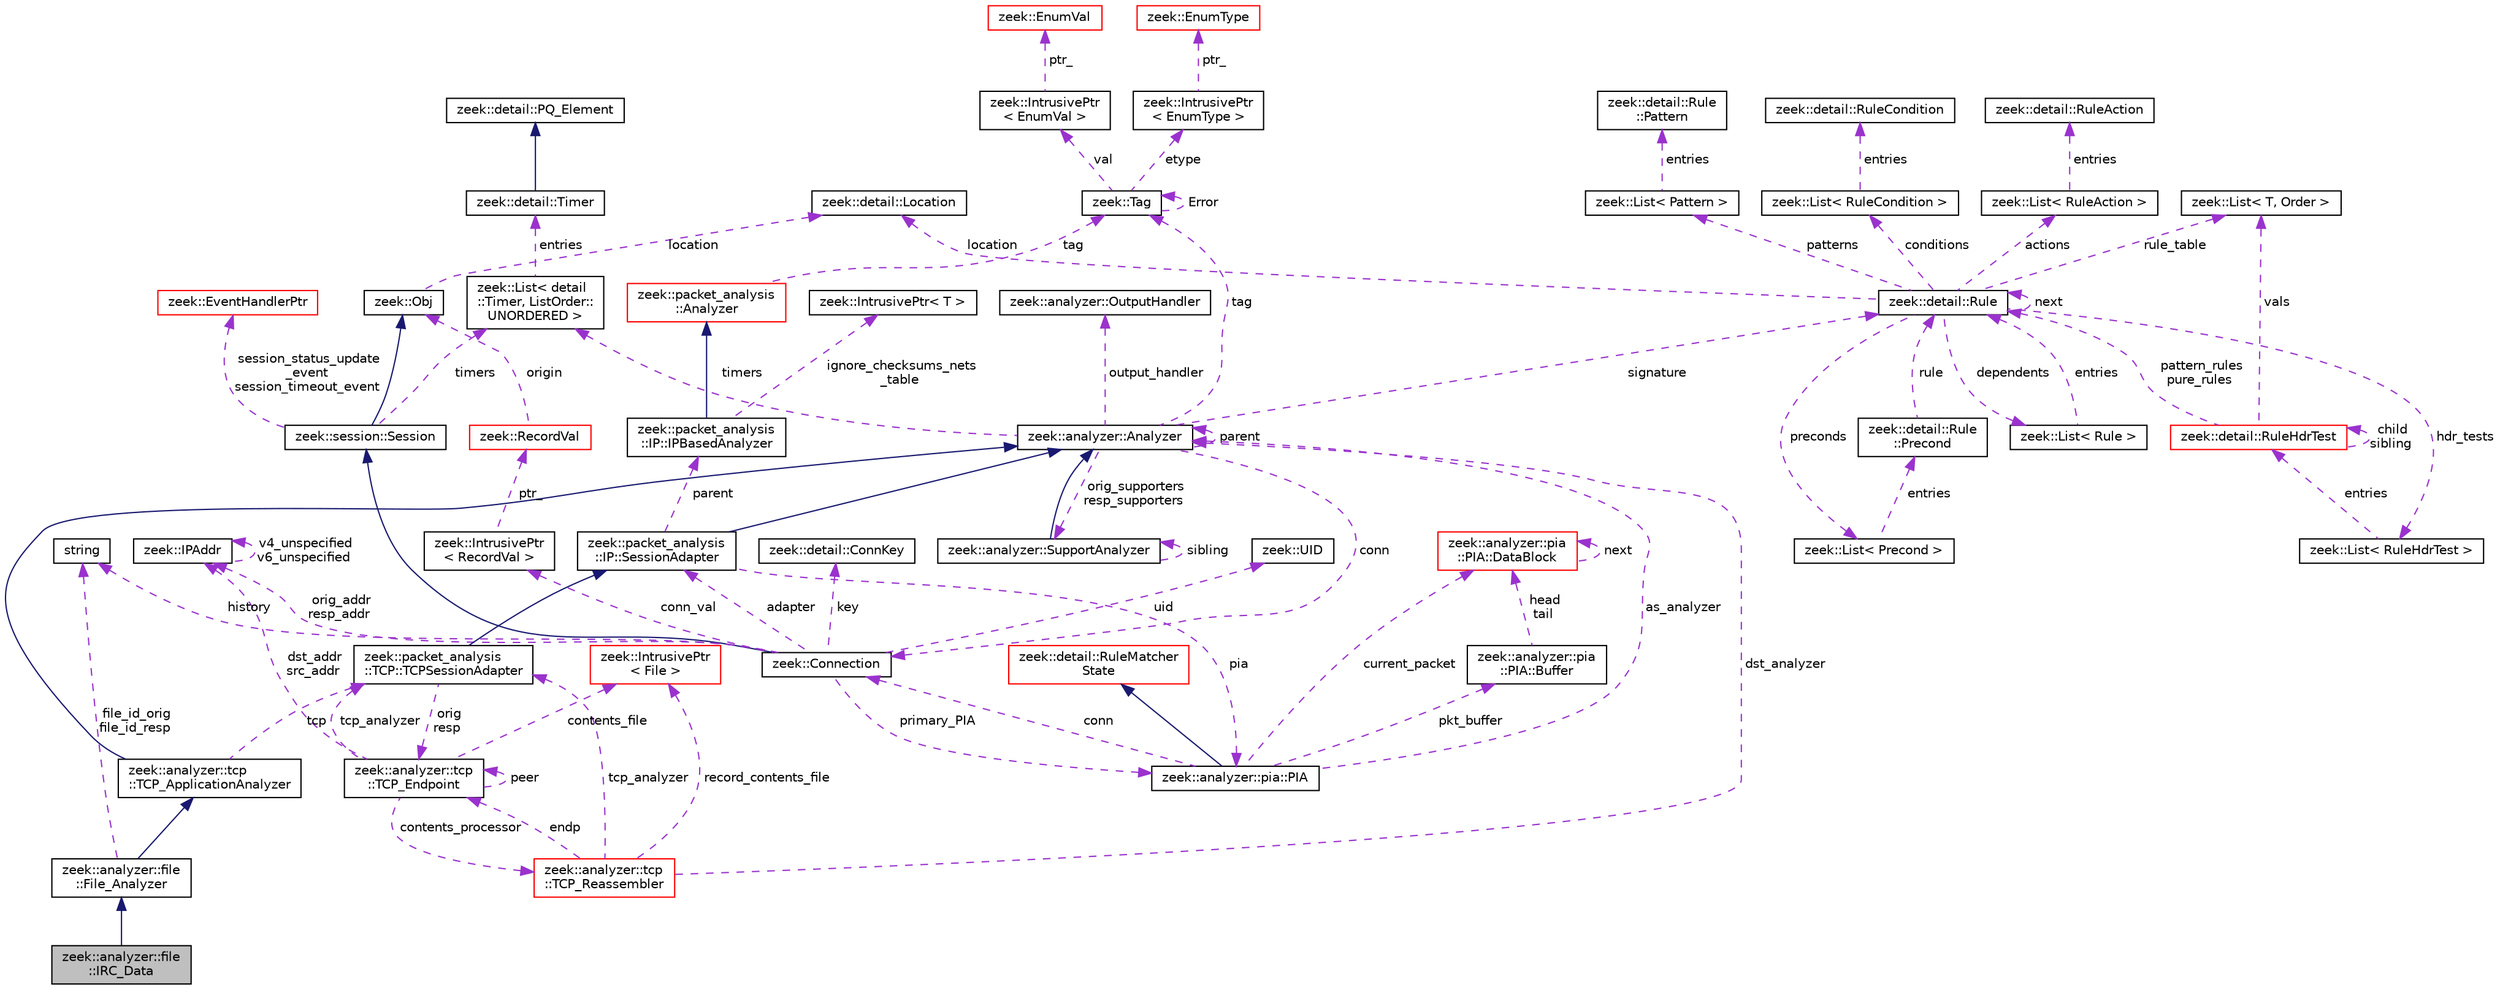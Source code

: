 digraph "zeek::analyzer::file::IRC_Data"
{
 // LATEX_PDF_SIZE
  edge [fontname="Helvetica",fontsize="10",labelfontname="Helvetica",labelfontsize="10"];
  node [fontname="Helvetica",fontsize="10",shape=record];
  Node1 [label="zeek::analyzer::file\l::IRC_Data",height=0.2,width=0.4,color="black", fillcolor="grey75", style="filled", fontcolor="black",tooltip=" "];
  Node2 -> Node1 [dir="back",color="midnightblue",fontsize="10",style="solid",fontname="Helvetica"];
  Node2 [label="zeek::analyzer::file\l::File_Analyzer",height=0.2,width=0.4,color="black", fillcolor="white", style="filled",URL="$dd/da2/classzeek_1_1analyzer_1_1file_1_1File__Analyzer.html",tooltip=" "];
  Node3 -> Node2 [dir="back",color="midnightblue",fontsize="10",style="solid",fontname="Helvetica"];
  Node3 [label="zeek::analyzer::tcp\l::TCP_ApplicationAnalyzer",height=0.2,width=0.4,color="black", fillcolor="white", style="filled",URL="$df/d72/classzeek_1_1analyzer_1_1tcp_1_1TCP__ApplicationAnalyzer.html",tooltip=" "];
  Node4 -> Node3 [dir="back",color="midnightblue",fontsize="10",style="solid",fontname="Helvetica"];
  Node4 [label="zeek::analyzer::Analyzer",height=0.2,width=0.4,color="black", fillcolor="white", style="filled",URL="$d0/d4f/classzeek_1_1analyzer_1_1Analyzer.html",tooltip=" "];
  Node5 -> Node4 [dir="back",color="darkorchid3",fontsize="10",style="dashed",label=" tag" ,fontname="Helvetica"];
  Node5 [label="zeek::Tag",height=0.2,width=0.4,color="black", fillcolor="white", style="filled",URL="$d3/dd0/classzeek_1_1Tag.html",tooltip=" "];
  Node5 -> Node5 [dir="back",color="darkorchid3",fontsize="10",style="dashed",label=" Error" ,fontname="Helvetica"];
  Node6 -> Node5 [dir="back",color="darkorchid3",fontsize="10",style="dashed",label=" val" ,fontname="Helvetica"];
  Node6 [label="zeek::IntrusivePtr\l\< EnumVal \>",height=0.2,width=0.4,color="black", fillcolor="white", style="filled",URL="$d6/dba/classzeek_1_1IntrusivePtr.html",tooltip=" "];
  Node7 -> Node6 [dir="back",color="darkorchid3",fontsize="10",style="dashed",label=" ptr_" ,fontname="Helvetica"];
  Node7 [label="zeek::EnumVal",height=0.2,width=0.4,color="red", fillcolor="white", style="filled",URL="$dc/da0/classzeek_1_1EnumVal.html",tooltip=" "];
  Node16 -> Node5 [dir="back",color="darkorchid3",fontsize="10",style="dashed",label=" etype" ,fontname="Helvetica"];
  Node16 [label="zeek::IntrusivePtr\l\< EnumType \>",height=0.2,width=0.4,color="black", fillcolor="white", style="filled",URL="$d6/dba/classzeek_1_1IntrusivePtr.html",tooltip=" "];
  Node17 -> Node16 [dir="back",color="darkorchid3",fontsize="10",style="dashed",label=" ptr_" ,fontname="Helvetica"];
  Node17 [label="zeek::EnumType",height=0.2,width=0.4,color="red", fillcolor="white", style="filled",URL="$d4/d24/classzeek_1_1EnumType.html",tooltip=" "];
  Node18 -> Node4 [dir="back",color="darkorchid3",fontsize="10",style="dashed",label=" conn" ,fontname="Helvetica"];
  Node18 [label="zeek::Connection",height=0.2,width=0.4,color="black", fillcolor="white", style="filled",URL="$d0/d12/classzeek_1_1Connection.html",tooltip=" "];
  Node19 -> Node18 [dir="back",color="midnightblue",fontsize="10",style="solid",fontname="Helvetica"];
  Node19 [label="zeek::session::Session",height=0.2,width=0.4,color="black", fillcolor="white", style="filled",URL="$d0/dce/classzeek_1_1session_1_1Session.html",tooltip=" "];
  Node10 -> Node19 [dir="back",color="midnightblue",fontsize="10",style="solid",fontname="Helvetica"];
  Node10 [label="zeek::Obj",height=0.2,width=0.4,color="black", fillcolor="white", style="filled",URL="$dd/df1/classzeek_1_1Obj.html",tooltip=" "];
  Node11 -> Node10 [dir="back",color="darkorchid3",fontsize="10",style="dashed",label=" location" ,fontname="Helvetica"];
  Node11 [label="zeek::detail::Location",height=0.2,width=0.4,color="black", fillcolor="white", style="filled",URL="$d5/d1d/classzeek_1_1detail_1_1Location.html",tooltip=" "];
  Node20 -> Node19 [dir="back",color="darkorchid3",fontsize="10",style="dashed",label=" timers" ,fontname="Helvetica"];
  Node20 [label="zeek::List\< detail\l::Timer, ListOrder::\lUNORDERED \>",height=0.2,width=0.4,color="black", fillcolor="white", style="filled",URL="$d2/d8d/classzeek_1_1List.html",tooltip=" "];
  Node21 -> Node20 [dir="back",color="darkorchid3",fontsize="10",style="dashed",label=" entries" ,fontname="Helvetica"];
  Node21 [label="zeek::detail::Timer",height=0.2,width=0.4,color="black", fillcolor="white", style="filled",URL="$d1/da2/classzeek_1_1detail_1_1Timer.html",tooltip=" "];
  Node22 -> Node21 [dir="back",color="midnightblue",fontsize="10",style="solid",fontname="Helvetica"];
  Node22 [label="zeek::detail::PQ_Element",height=0.2,width=0.4,color="black", fillcolor="white", style="filled",URL="$df/d3d/classzeek_1_1detail_1_1PQ__Element.html",tooltip=" "];
  Node23 -> Node19 [dir="back",color="darkorchid3",fontsize="10",style="dashed",label=" session_status_update\l_event\nsession_timeout_event" ,fontname="Helvetica"];
  Node23 [label="zeek::EventHandlerPtr",height=0.2,width=0.4,color="red", fillcolor="white", style="filled",URL="$d7/dc7/classzeek_1_1EventHandlerPtr.html",tooltip=" "];
  Node35 -> Node18 [dir="back",color="darkorchid3",fontsize="10",style="dashed",label=" orig_addr\nresp_addr" ,fontname="Helvetica"];
  Node35 [label="zeek::IPAddr",height=0.2,width=0.4,color="black", fillcolor="white", style="filled",URL="$df/de6/classzeek_1_1IPAddr.html",tooltip=" "];
  Node35 -> Node35 [dir="back",color="darkorchid3",fontsize="10",style="dashed",label=" v4_unspecified\nv6_unspecified" ,fontname="Helvetica"];
  Node36 -> Node18 [dir="back",color="darkorchid3",fontsize="10",style="dashed",label=" conn_val" ,fontname="Helvetica"];
  Node36 [label="zeek::IntrusivePtr\l\< RecordVal \>",height=0.2,width=0.4,color="black", fillcolor="white", style="filled",URL="$d6/dba/classzeek_1_1IntrusivePtr.html",tooltip=" "];
  Node37 -> Node36 [dir="back",color="darkorchid3",fontsize="10",style="dashed",label=" ptr_" ,fontname="Helvetica"];
  Node37 [label="zeek::RecordVal",height=0.2,width=0.4,color="red", fillcolor="white", style="filled",URL="$d7/d7e/classzeek_1_1RecordVal.html",tooltip=" "];
  Node10 -> Node37 [dir="back",color="darkorchid3",fontsize="10",style="dashed",label=" origin" ,fontname="Helvetica"];
  Node39 -> Node18 [dir="back",color="darkorchid3",fontsize="10",style="dashed",label=" key" ,fontname="Helvetica"];
  Node39 [label="zeek::detail::ConnKey",height=0.2,width=0.4,color="black", fillcolor="white", style="filled",URL="$d6/dfc/classzeek_1_1detail_1_1ConnKey.html",tooltip=" "];
  Node15 -> Node18 [dir="back",color="darkorchid3",fontsize="10",style="dashed",label=" history" ,fontname="Helvetica"];
  Node15 [label="string",height=0.2,width=0.4,color="black", fillcolor="white", style="filled",tooltip=" "];
  Node40 -> Node18 [dir="back",color="darkorchid3",fontsize="10",style="dashed",label=" adapter" ,fontname="Helvetica"];
  Node40 [label="zeek::packet_analysis\l::IP::SessionAdapter",height=0.2,width=0.4,color="black", fillcolor="white", style="filled",URL="$d3/db4/classzeek_1_1packet__analysis_1_1IP_1_1SessionAdapter.html",tooltip=" "];
  Node4 -> Node40 [dir="back",color="midnightblue",fontsize="10",style="solid",fontname="Helvetica"];
  Node41 -> Node40 [dir="back",color="darkorchid3",fontsize="10",style="dashed",label=" parent" ,fontname="Helvetica"];
  Node41 [label="zeek::packet_analysis\l::IP::IPBasedAnalyzer",height=0.2,width=0.4,color="black", fillcolor="white", style="filled",URL="$df/d05/classzeek_1_1packet__analysis_1_1IP_1_1IPBasedAnalyzer.html",tooltip=" "];
  Node42 -> Node41 [dir="back",color="midnightblue",fontsize="10",style="solid",fontname="Helvetica"];
  Node42 [label="zeek::packet_analysis\l::Analyzer",height=0.2,width=0.4,color="red", fillcolor="white", style="filled",URL="$d0/db5/classzeek_1_1packet__analysis_1_1Analyzer.html",tooltip=" "];
  Node5 -> Node42 [dir="back",color="darkorchid3",fontsize="10",style="dashed",label=" tag" ,fontname="Helvetica"];
  Node12 -> Node41 [dir="back",color="darkorchid3",fontsize="10",style="dashed",label=" ignore_checksums_nets\l_table" ,fontname="Helvetica"];
  Node12 [label="zeek::IntrusivePtr\< T \>",height=0.2,width=0.4,color="black", fillcolor="white", style="filled",URL="$d6/dba/classzeek_1_1IntrusivePtr.html",tooltip=" "];
  Node44 -> Node40 [dir="back",color="darkorchid3",fontsize="10",style="dashed",label=" pia" ,fontname="Helvetica"];
  Node44 [label="zeek::analyzer::pia::PIA",height=0.2,width=0.4,color="black", fillcolor="white", style="filled",URL="$dc/d39/classzeek_1_1analyzer_1_1pia_1_1PIA.html",tooltip=" "];
  Node45 -> Node44 [dir="back",color="midnightblue",fontsize="10",style="solid",fontname="Helvetica"];
  Node45 [label="zeek::detail::RuleMatcher\lState",height=0.2,width=0.4,color="red", fillcolor="white", style="filled",URL="$d2/d5d/classzeek_1_1detail_1_1RuleMatcherState.html",tooltip=" "];
  Node77 -> Node44 [dir="back",color="darkorchid3",fontsize="10",style="dashed",label=" pkt_buffer" ,fontname="Helvetica"];
  Node77 [label="zeek::analyzer::pia\l::PIA::Buffer",height=0.2,width=0.4,color="black", fillcolor="white", style="filled",URL="$dc/d06/structzeek_1_1analyzer_1_1pia_1_1PIA_1_1Buffer.html",tooltip=" "];
  Node78 -> Node77 [dir="back",color="darkorchid3",fontsize="10",style="dashed",label=" head\ntail" ,fontname="Helvetica"];
  Node78 [label="zeek::analyzer::pia\l::PIA::DataBlock",height=0.2,width=0.4,color="red", fillcolor="white", style="filled",URL="$dc/d39/classzeek_1_1analyzer_1_1pia_1_1PIA.html#dd/df9/structzeek_1_1analyzer_1_1pia_1_1PIA_1_1DataBlock",tooltip=" "];
  Node78 -> Node78 [dir="back",color="darkorchid3",fontsize="10",style="dashed",label=" next" ,fontname="Helvetica"];
  Node4 -> Node44 [dir="back",color="darkorchid3",fontsize="10",style="dashed",label=" as_analyzer" ,fontname="Helvetica"];
  Node18 -> Node44 [dir="back",color="darkorchid3",fontsize="10",style="dashed",label=" conn" ,fontname="Helvetica"];
  Node78 -> Node44 [dir="back",color="darkorchid3",fontsize="10",style="dashed",label=" current_packet" ,fontname="Helvetica"];
  Node44 -> Node18 [dir="back",color="darkorchid3",fontsize="10",style="dashed",label=" primary_PIA" ,fontname="Helvetica"];
  Node82 -> Node18 [dir="back",color="darkorchid3",fontsize="10",style="dashed",label=" uid" ,fontname="Helvetica"];
  Node82 [label="zeek::UID",height=0.2,width=0.4,color="black", fillcolor="white", style="filled",URL="$db/dea/classzeek_1_1UID.html",tooltip=" "];
  Node4 -> Node4 [dir="back",color="darkorchid3",fontsize="10",style="dashed",label=" parent" ,fontname="Helvetica"];
  Node64 -> Node4 [dir="back",color="darkorchid3",fontsize="10",style="dashed",label=" signature" ,fontname="Helvetica"];
  Node64 [label="zeek::detail::Rule",height=0.2,width=0.4,color="black", fillcolor="white", style="filled",URL="$d2/d1d/classzeek_1_1detail_1_1Rule.html",tooltip=" "];
  Node58 -> Node64 [dir="back",color="darkorchid3",fontsize="10",style="dashed",label=" hdr_tests" ,fontname="Helvetica"];
  Node58 [label="zeek::List\< RuleHdrTest \>",height=0.2,width=0.4,color="black", fillcolor="white", style="filled",URL="$d2/d8d/classzeek_1_1List.html",tooltip=" "];
  Node59 -> Node58 [dir="back",color="darkorchid3",fontsize="10",style="dashed",label=" entries" ,fontname="Helvetica"];
  Node59 [label="zeek::detail::RuleHdrTest",height=0.2,width=0.4,color="red", fillcolor="white", style="filled",URL="$d4/d72/classzeek_1_1detail_1_1RuleHdrTest.html",tooltip=" "];
  Node32 -> Node59 [dir="back",color="darkorchid3",fontsize="10",style="dashed",label=" vals" ,fontname="Helvetica"];
  Node32 [label="zeek::List\< T, Order \>",height=0.2,width=0.4,color="black", fillcolor="white", style="filled",URL="$d2/d8d/classzeek_1_1List.html",tooltip=" "];
  Node64 -> Node59 [dir="back",color="darkorchid3",fontsize="10",style="dashed",label=" pattern_rules\npure_rules" ,fontname="Helvetica"];
  Node59 -> Node59 [dir="back",color="darkorchid3",fontsize="10",style="dashed",label=" child\nsibling" ,fontname="Helvetica"];
  Node65 -> Node64 [dir="back",color="darkorchid3",fontsize="10",style="dashed",label=" conditions" ,fontname="Helvetica"];
  Node65 [label="zeek::List\< RuleCondition \>",height=0.2,width=0.4,color="black", fillcolor="white", style="filled",URL="$d2/d8d/classzeek_1_1List.html",tooltip=" "];
  Node66 -> Node65 [dir="back",color="darkorchid3",fontsize="10",style="dashed",label=" entries" ,fontname="Helvetica"];
  Node66 [label="zeek::detail::RuleCondition",height=0.2,width=0.4,color="black", fillcolor="white", style="filled",URL="$d1/df4/classzeek_1_1detail_1_1RuleCondition.html",tooltip=" "];
  Node67 -> Node64 [dir="back",color="darkorchid3",fontsize="10",style="dashed",label=" actions" ,fontname="Helvetica"];
  Node67 [label="zeek::List\< RuleAction \>",height=0.2,width=0.4,color="black", fillcolor="white", style="filled",URL="$d2/d8d/classzeek_1_1List.html",tooltip=" "];
  Node68 -> Node67 [dir="back",color="darkorchid3",fontsize="10",style="dashed",label=" entries" ,fontname="Helvetica"];
  Node68 [label="zeek::detail::RuleAction",height=0.2,width=0.4,color="black", fillcolor="white", style="filled",URL="$d9/dec/classzeek_1_1detail_1_1RuleAction.html",tooltip=" "];
  Node69 -> Node64 [dir="back",color="darkorchid3",fontsize="10",style="dashed",label=" preconds" ,fontname="Helvetica"];
  Node69 [label="zeek::List\< Precond \>",height=0.2,width=0.4,color="black", fillcolor="white", style="filled",URL="$d2/d8d/classzeek_1_1List.html",tooltip=" "];
  Node70 -> Node69 [dir="back",color="darkorchid3",fontsize="10",style="dashed",label=" entries" ,fontname="Helvetica"];
  Node70 [label="zeek::detail::Rule\l::Precond",height=0.2,width=0.4,color="black", fillcolor="white", style="filled",URL="$d2/d1d/classzeek_1_1detail_1_1Rule.html#d3/d77/structzeek_1_1detail_1_1Rule_1_1Precond",tooltip=" "];
  Node64 -> Node70 [dir="back",color="darkorchid3",fontsize="10",style="dashed",label=" rule" ,fontname="Helvetica"];
  Node71 -> Node64 [dir="back",color="darkorchid3",fontsize="10",style="dashed",label=" dependents" ,fontname="Helvetica"];
  Node71 [label="zeek::List\< Rule \>",height=0.2,width=0.4,color="black", fillcolor="white", style="filled",URL="$d2/d8d/classzeek_1_1List.html",tooltip=" "];
  Node64 -> Node71 [dir="back",color="darkorchid3",fontsize="10",style="dashed",label=" entries" ,fontname="Helvetica"];
  Node72 -> Node64 [dir="back",color="darkorchid3",fontsize="10",style="dashed",label=" patterns" ,fontname="Helvetica"];
  Node72 [label="zeek::List\< Pattern \>",height=0.2,width=0.4,color="black", fillcolor="white", style="filled",URL="$d2/d8d/classzeek_1_1List.html",tooltip=" "];
  Node73 -> Node72 [dir="back",color="darkorchid3",fontsize="10",style="dashed",label=" entries" ,fontname="Helvetica"];
  Node73 [label="zeek::detail::Rule\l::Pattern",height=0.2,width=0.4,color="black", fillcolor="white", style="filled",URL="$d2/d1d/classzeek_1_1detail_1_1Rule.html#db/da5/structzeek_1_1detail_1_1Rule_1_1Pattern",tooltip=" "];
  Node64 -> Node64 [dir="back",color="darkorchid3",fontsize="10",style="dashed",label=" next" ,fontname="Helvetica"];
  Node11 -> Node64 [dir="back",color="darkorchid3",fontsize="10",style="dashed",label=" location" ,fontname="Helvetica"];
  Node32 -> Node64 [dir="back",color="darkorchid3",fontsize="10",style="dashed",label=" rule_table" ,fontname="Helvetica"];
  Node83 -> Node4 [dir="back",color="darkorchid3",fontsize="10",style="dashed",label=" output_handler" ,fontname="Helvetica"];
  Node83 [label="zeek::analyzer::OutputHandler",height=0.2,width=0.4,color="black", fillcolor="white", style="filled",URL="$db/d31/classzeek_1_1analyzer_1_1OutputHandler.html",tooltip=" "];
  Node84 -> Node4 [dir="back",color="darkorchid3",fontsize="10",style="dashed",label=" orig_supporters\nresp_supporters" ,fontname="Helvetica"];
  Node84 [label="zeek::analyzer::SupportAnalyzer",height=0.2,width=0.4,color="black", fillcolor="white", style="filled",URL="$d6/d22/classzeek_1_1analyzer_1_1SupportAnalyzer.html",tooltip=" "];
  Node4 -> Node84 [dir="back",color="midnightblue",fontsize="10",style="solid",fontname="Helvetica"];
  Node84 -> Node84 [dir="back",color="darkorchid3",fontsize="10",style="dashed",label=" sibling" ,fontname="Helvetica"];
  Node20 -> Node4 [dir="back",color="darkorchid3",fontsize="10",style="dashed",label=" timers" ,fontname="Helvetica"];
  Node85 -> Node3 [dir="back",color="darkorchid3",fontsize="10",style="dashed",label=" tcp" ,fontname="Helvetica"];
  Node85 [label="zeek::packet_analysis\l::TCP::TCPSessionAdapter",height=0.2,width=0.4,color="black", fillcolor="white", style="filled",URL="$d3/d6a/classzeek_1_1packet__analysis_1_1TCP_1_1TCPSessionAdapter.html",tooltip=" "];
  Node40 -> Node85 [dir="back",color="midnightblue",fontsize="10",style="solid",fontname="Helvetica"];
  Node86 -> Node85 [dir="back",color="darkorchid3",fontsize="10",style="dashed",label=" orig\nresp" ,fontname="Helvetica"];
  Node86 [label="zeek::analyzer::tcp\l::TCP_Endpoint",height=0.2,width=0.4,color="black", fillcolor="white", style="filled",URL="$de/d6c/classzeek_1_1analyzer_1_1tcp_1_1TCP__Endpoint.html",tooltip=" "];
  Node86 -> Node86 [dir="back",color="darkorchid3",fontsize="10",style="dashed",label=" peer" ,fontname="Helvetica"];
  Node87 -> Node86 [dir="back",color="darkorchid3",fontsize="10",style="dashed",label=" contents_processor" ,fontname="Helvetica"];
  Node87 [label="zeek::analyzer::tcp\l::TCP_Reassembler",height=0.2,width=0.4,color="red", fillcolor="white", style="filled",URL="$d8/db8/classzeek_1_1analyzer_1_1tcp_1_1TCP__Reassembler.html",tooltip=" "];
  Node86 -> Node87 [dir="back",color="darkorchid3",fontsize="10",style="dashed",label=" endp" ,fontname="Helvetica"];
  Node92 -> Node87 [dir="back",color="darkorchid3",fontsize="10",style="dashed",label=" record_contents_file" ,fontname="Helvetica"];
  Node92 [label="zeek::IntrusivePtr\l\< File \>",height=0.2,width=0.4,color="red", fillcolor="white", style="filled",URL="$d6/dba/classzeek_1_1IntrusivePtr.html",tooltip=" "];
  Node4 -> Node87 [dir="back",color="darkorchid3",fontsize="10",style="dashed",label=" dst_analyzer" ,fontname="Helvetica"];
  Node85 -> Node87 [dir="back",color="darkorchid3",fontsize="10",style="dashed",label=" tcp_analyzer" ,fontname="Helvetica"];
  Node85 -> Node86 [dir="back",color="darkorchid3",fontsize="10",style="dashed",label=" tcp_analyzer" ,fontname="Helvetica"];
  Node92 -> Node86 [dir="back",color="darkorchid3",fontsize="10",style="dashed",label=" contents_file" ,fontname="Helvetica"];
  Node35 -> Node86 [dir="back",color="darkorchid3",fontsize="10",style="dashed",label=" dst_addr\nsrc_addr" ,fontname="Helvetica"];
  Node15 -> Node2 [dir="back",color="darkorchid3",fontsize="10",style="dashed",label=" file_id_orig\nfile_id_resp" ,fontname="Helvetica"];
}
